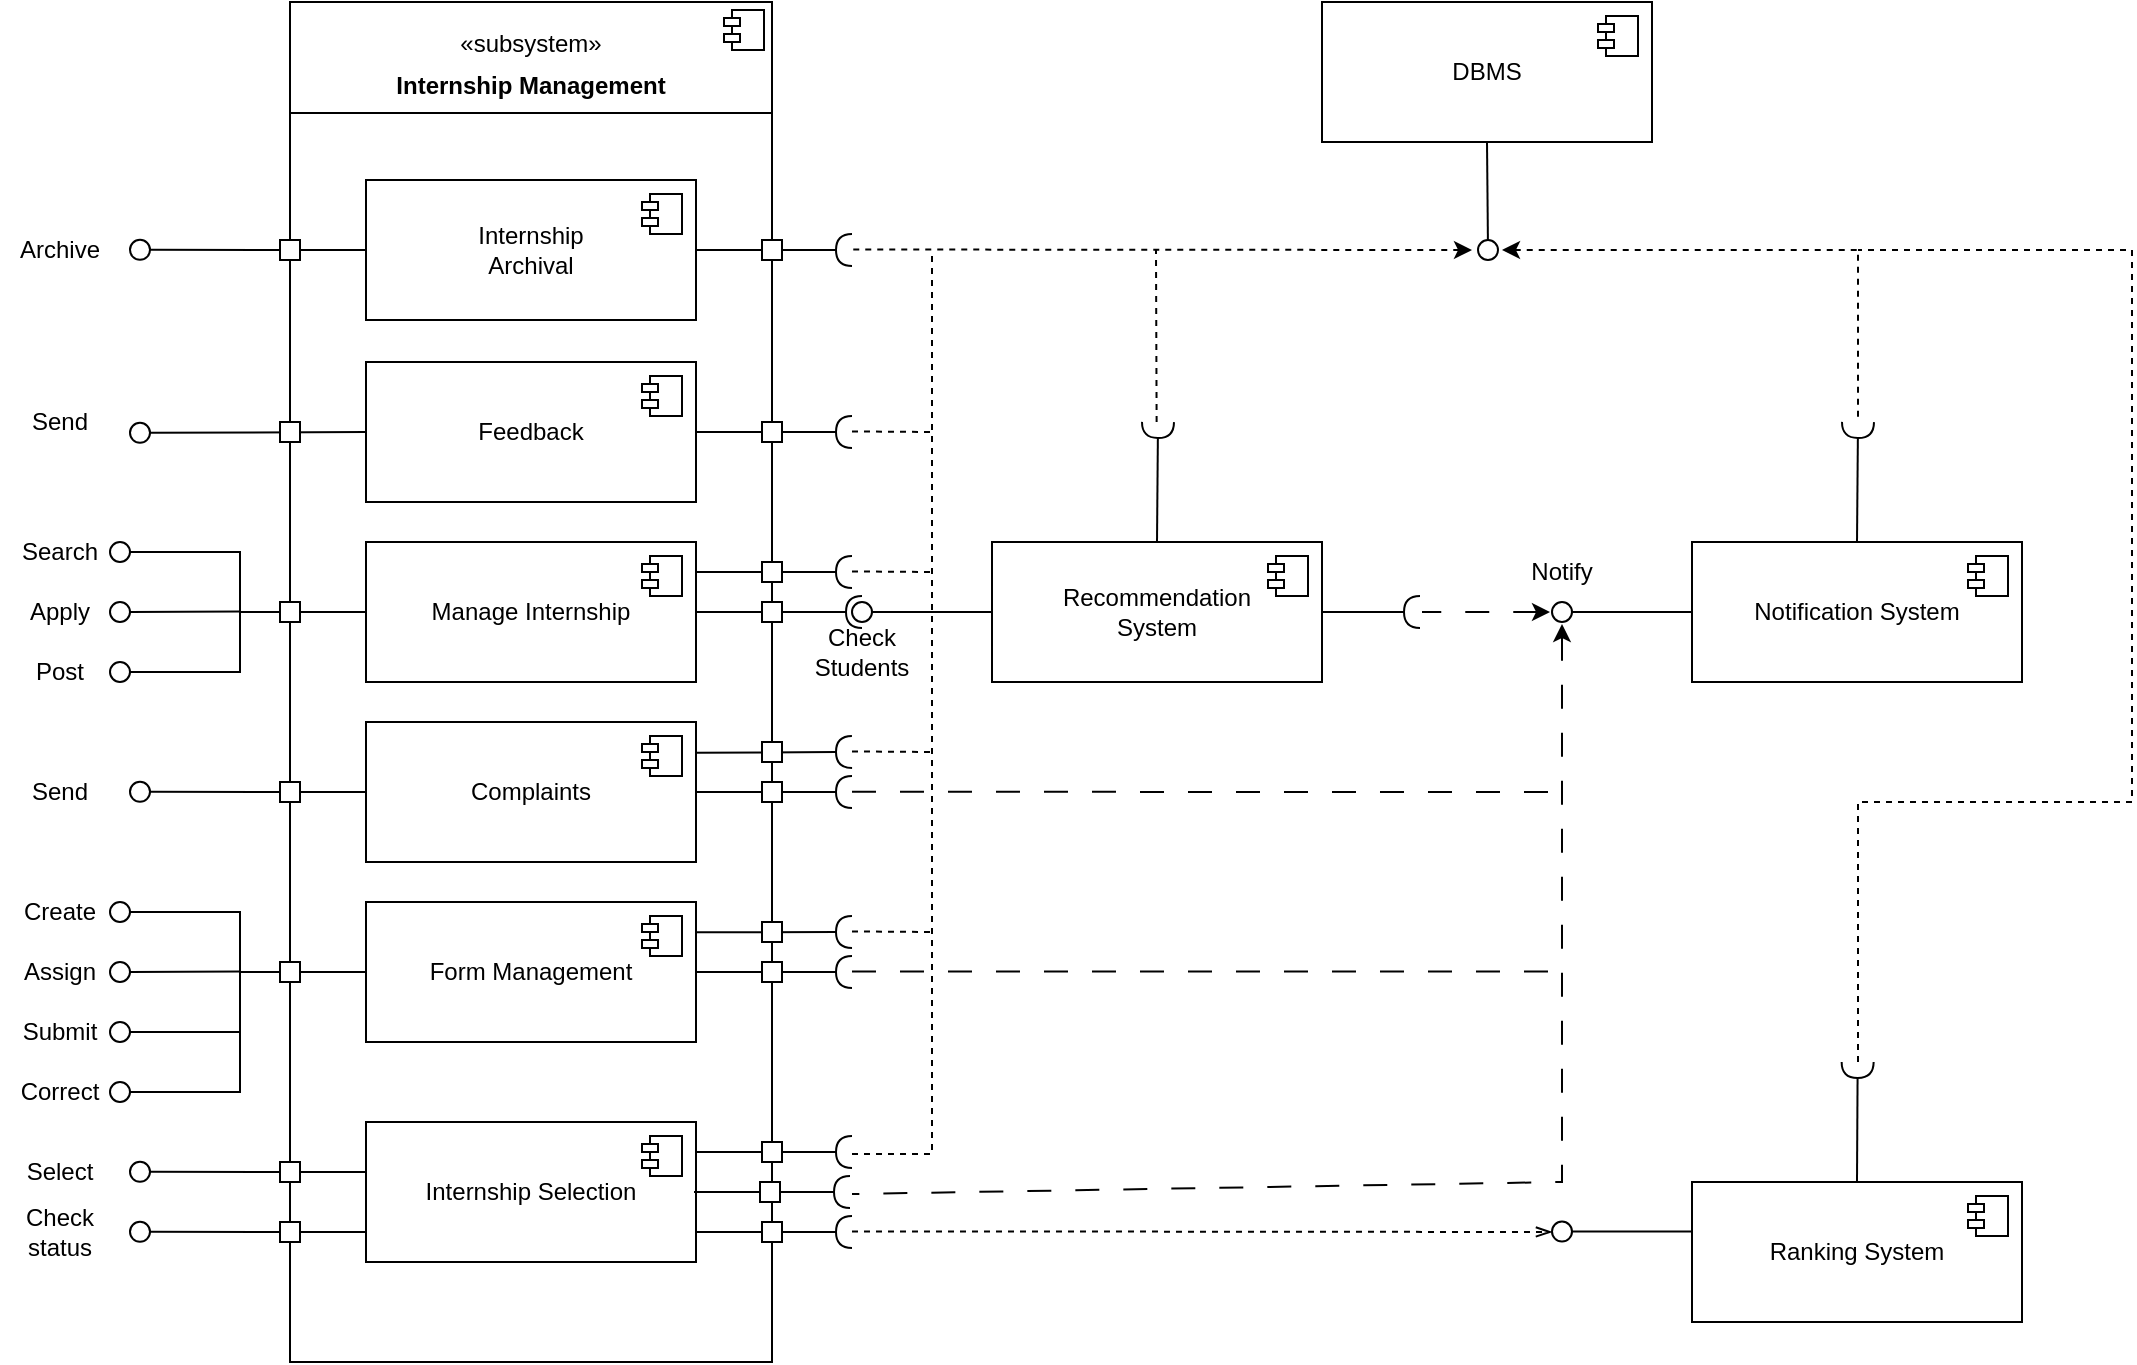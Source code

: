 <mxfile version="25.0.1">
  <diagram name="Page-1" id="SS5mV2IwoxL2u9Kzt-ll">
    <mxGraphModel dx="2504" dy="731" grid="1" gridSize="10" guides="1" tooltips="1" connect="1" arrows="1" fold="1" page="1" pageScale="1" pageWidth="850" pageHeight="1100" math="0" shadow="0">
      <root>
        <mxCell id="0" />
        <mxCell id="1" parent="0" />
        <mxCell id="YhtlrrU2tXOkQpEivEPp-15" value="&lt;div&gt;&lt;br&gt;&lt;/div&gt;&lt;div align=&quot;center&quot;&gt;«subsystem»&lt;/div&gt;&lt;p style=&quot;margin:0px;margin-top:6px;text-align:center;&quot;&gt;&lt;b&gt;Internship Management&lt;br&gt;&lt;/b&gt;&lt;/p&gt;&lt;hr size=&quot;1&quot; style=&quot;border-style:solid;&quot;&gt;&lt;p style=&quot;margin:0px;margin-left:8px;&quot;&gt;&lt;br&gt;&lt;/p&gt;" style="align=left;overflow=fill;html=1;dropTarget=0;whiteSpace=wrap;rounded=0;" parent="1" vertex="1">
          <mxGeometry x="-641" y="280" width="241" height="680" as="geometry" />
        </mxCell>
        <mxCell id="YhtlrrU2tXOkQpEivEPp-16" value="" style="shape=component;jettyWidth=8;jettyHeight=4;rounded=0;" parent="YhtlrrU2tXOkQpEivEPp-15" vertex="1">
          <mxGeometry x="1" width="20" height="20" relative="1" as="geometry">
            <mxPoint x="-24" y="4" as="offset" />
          </mxGeometry>
        </mxCell>
        <mxCell id="YhtlrrU2tXOkQpEivEPp-17" value="Manage Internship" style="html=1;dropTarget=0;whiteSpace=wrap;rounded=0;" parent="1" vertex="1">
          <mxGeometry x="-603" y="550" width="165" height="70" as="geometry" />
        </mxCell>
        <mxCell id="YhtlrrU2tXOkQpEivEPp-18" value="" style="shape=module;jettyWidth=8;jettyHeight=4;rounded=0;" parent="YhtlrrU2tXOkQpEivEPp-17" vertex="1">
          <mxGeometry x="1" width="20" height="20" relative="1" as="geometry">
            <mxPoint x="-27" y="7" as="offset" />
          </mxGeometry>
        </mxCell>
        <mxCell id="YhtlrrU2tXOkQpEivEPp-19" value="&lt;div&gt;Internship&lt;/div&gt;&lt;div&gt;Archival&lt;/div&gt;" style="html=1;dropTarget=0;whiteSpace=wrap;rounded=0;" parent="1" vertex="1">
          <mxGeometry x="-603" y="369" width="165" height="70" as="geometry" />
        </mxCell>
        <mxCell id="YhtlrrU2tXOkQpEivEPp-20" value="" style="shape=module;jettyWidth=8;jettyHeight=4;rounded=0;" parent="YhtlrrU2tXOkQpEivEPp-19" vertex="1">
          <mxGeometry x="1" width="20" height="20" relative="1" as="geometry">
            <mxPoint x="-27" y="7" as="offset" />
          </mxGeometry>
        </mxCell>
        <mxCell id="YhtlrrU2tXOkQpEivEPp-21" value="&lt;div&gt;Recommendation&lt;/div&gt;&lt;div&gt;System&lt;br&gt;&lt;/div&gt;" style="html=1;dropTarget=0;whiteSpace=wrap;rounded=0;" parent="1" vertex="1">
          <mxGeometry x="-290" y="550" width="165" height="70" as="geometry" />
        </mxCell>
        <mxCell id="YhtlrrU2tXOkQpEivEPp-22" value="" style="shape=module;jettyWidth=8;jettyHeight=4;rounded=0;" parent="YhtlrrU2tXOkQpEivEPp-21" vertex="1">
          <mxGeometry x="1" width="20" height="20" relative="1" as="geometry">
            <mxPoint x="-27" y="7" as="offset" />
          </mxGeometry>
        </mxCell>
        <mxCell id="YhtlrrU2tXOkQpEivEPp-32" value="Archive" style="text;html=1;align=center;verticalAlign=middle;whiteSpace=wrap;rounded=0;" parent="1" vertex="1">
          <mxGeometry x="-786" y="389" width="60" height="30" as="geometry" />
        </mxCell>
        <mxCell id="YhtlrrU2tXOkQpEivEPp-35" value="" style="rounded=0;orthogonalLoop=1;jettySize=auto;html=1;endArrow=halfCircle;endFill=0;endSize=6;strokeWidth=1;exitX=1;exitY=0.5;exitDx=0;exitDy=0;" parent="1" source="YhtlrrU2tXOkQpEivEPp-17" target="YhtlrrU2tXOkQpEivEPp-37" edge="1">
          <mxGeometry relative="1" as="geometry">
            <mxPoint x="-256" y="776" as="sourcePoint" />
          </mxGeometry>
        </mxCell>
        <mxCell id="YhtlrrU2tXOkQpEivEPp-36" value="" style="rounded=0;orthogonalLoop=1;jettySize=auto;html=1;endArrow=oval;endFill=0;sourcePerimeterSpacing=0;targetPerimeterSpacing=0;endSize=10;exitX=0;exitY=0.5;exitDx=0;exitDy=0;" parent="1" source="YhtlrrU2tXOkQpEivEPp-21" target="YhtlrrU2tXOkQpEivEPp-37" edge="1">
          <mxGeometry relative="1" as="geometry">
            <mxPoint x="-296" y="776" as="sourcePoint" />
          </mxGeometry>
        </mxCell>
        <mxCell id="YhtlrrU2tXOkQpEivEPp-37" value="" style="ellipse;whiteSpace=wrap;html=1;align=center;aspect=fixed;fillColor=none;strokeColor=none;resizable=0;perimeter=centerPerimeter;rotatable=0;allowArrows=0;points=[];outlineConnect=1;rounded=0;" parent="1" vertex="1">
          <mxGeometry x="-360" y="580" width="10" height="10" as="geometry" />
        </mxCell>
        <mxCell id="YhtlrrU2tXOkQpEivEPp-38" value="Check Students" style="text;html=1;align=center;verticalAlign=middle;whiteSpace=wrap;rounded=0;" parent="1" vertex="1">
          <mxGeometry x="-385" y="590" width="60" height="30" as="geometry" />
        </mxCell>
        <mxCell id="YhtlrrU2tXOkQpEivEPp-39" value="Notification System" style="html=1;dropTarget=0;whiteSpace=wrap;rounded=0;" parent="1" vertex="1">
          <mxGeometry x="60" y="550" width="165" height="70" as="geometry" />
        </mxCell>
        <mxCell id="YhtlrrU2tXOkQpEivEPp-40" value="" style="shape=module;jettyWidth=8;jettyHeight=4;rounded=0;" parent="YhtlrrU2tXOkQpEivEPp-39" vertex="1">
          <mxGeometry x="1" width="20" height="20" relative="1" as="geometry">
            <mxPoint x="-27" y="7" as="offset" />
          </mxGeometry>
        </mxCell>
        <mxCell id="YhtlrrU2tXOkQpEivEPp-42" value="" style="rounded=0;orthogonalLoop=1;jettySize=auto;html=1;endArrow=oval;endFill=0;sourcePerimeterSpacing=0;targetPerimeterSpacing=0;endSize=10;exitX=0;exitY=0.5;exitDx=0;exitDy=0;" parent="1" source="YhtlrrU2tXOkQpEivEPp-39" target="YhtlrrU2tXOkQpEivEPp-43" edge="1">
          <mxGeometry relative="1" as="geometry">
            <mxPoint x="-60" y="429" as="sourcePoint" />
          </mxGeometry>
        </mxCell>
        <mxCell id="YhtlrrU2tXOkQpEivEPp-43" value="" style="ellipse;whiteSpace=wrap;html=1;align=center;aspect=fixed;fillColor=none;strokeColor=none;resizable=0;perimeter=centerPerimeter;rotatable=0;allowArrows=0;points=[];outlineConnect=1;rounded=0;" parent="1" vertex="1">
          <mxGeometry x="-10" y="580" width="10" height="10" as="geometry" />
        </mxCell>
        <mxCell id="YhtlrrU2tXOkQpEivEPp-44" value="&lt;div&gt;Notify&lt;/div&gt;" style="text;html=1;align=center;verticalAlign=middle;whiteSpace=wrap;rounded=0;" parent="1" vertex="1">
          <mxGeometry x="-35" y="550" width="60" height="30" as="geometry" />
        </mxCell>
        <mxCell id="YhtlrrU2tXOkQpEivEPp-45" value="Feedback" style="html=1;dropTarget=0;whiteSpace=wrap;rounded=0;" parent="1" vertex="1">
          <mxGeometry x="-603" y="460" width="165" height="70" as="geometry" />
        </mxCell>
        <mxCell id="YhtlrrU2tXOkQpEivEPp-46" value="" style="shape=module;jettyWidth=8;jettyHeight=4;rounded=0;" parent="YhtlrrU2tXOkQpEivEPp-45" vertex="1">
          <mxGeometry x="1" width="20" height="20" relative="1" as="geometry">
            <mxPoint x="-27" y="7" as="offset" />
          </mxGeometry>
        </mxCell>
        <mxCell id="YhtlrrU2tXOkQpEivEPp-47" value="Complaints" style="html=1;dropTarget=0;whiteSpace=wrap;rounded=0;" parent="1" vertex="1">
          <mxGeometry x="-603" y="640" width="165" height="70" as="geometry" />
        </mxCell>
        <mxCell id="YhtlrrU2tXOkQpEivEPp-48" value="" style="shape=module;jettyWidth=8;jettyHeight=4;rounded=0;" parent="YhtlrrU2tXOkQpEivEPp-47" vertex="1">
          <mxGeometry x="1" width="20" height="20" relative="1" as="geometry">
            <mxPoint x="-27" y="7" as="offset" />
          </mxGeometry>
        </mxCell>
        <mxCell id="YhtlrrU2tXOkQpEivEPp-51" value="Send" style="text;html=1;align=center;verticalAlign=middle;whiteSpace=wrap;rounded=0;" parent="1" vertex="1">
          <mxGeometry x="-786" y="475" width="60" height="30" as="geometry" />
        </mxCell>
        <mxCell id="YhtlrrU2tXOkQpEivEPp-52" value="&lt;div&gt;Send&lt;/div&gt;" style="text;html=1;align=center;verticalAlign=middle;whiteSpace=wrap;rounded=0;" parent="1" vertex="1">
          <mxGeometry x="-786" y="660" width="60" height="30" as="geometry" />
        </mxCell>
        <mxCell id="Fmgvw0RsWUHVvqzPKGO3-6" value="" style="rounded=0;orthogonalLoop=1;jettySize=auto;html=1;endArrow=oval;endFill=0;sourcePerimeterSpacing=0;targetPerimeterSpacing=0;endSize=10;exitX=0;exitY=0.5;exitDx=0;exitDy=0;" parent="1" source="YhtlrrU2tXOkQpEivEPp-19" edge="1">
          <mxGeometry relative="1" as="geometry">
            <mxPoint x="-611" y="403.5" as="sourcePoint" />
            <mxPoint x="-716" y="403.92" as="targetPoint" />
          </mxGeometry>
        </mxCell>
        <mxCell id="Fmgvw0RsWUHVvqzPKGO3-7" value="" style="rounded=0;orthogonalLoop=1;jettySize=auto;html=1;endArrow=oval;endFill=0;sourcePerimeterSpacing=0;targetPerimeterSpacing=0;endSize=10;exitX=0;exitY=0.5;exitDx=0;exitDy=0;" parent="1" source="YhtlrrU2tXOkQpEivEPp-45" edge="1">
          <mxGeometry relative="1" as="geometry">
            <mxPoint x="-611" y="495" as="sourcePoint" />
            <mxPoint x="-716" y="495.42" as="targetPoint" />
          </mxGeometry>
        </mxCell>
        <mxCell id="Fmgvw0RsWUHVvqzPKGO3-8" value="" style="rounded=0;orthogonalLoop=1;jettySize=auto;html=1;endArrow=oval;endFill=0;sourcePerimeterSpacing=0;targetPerimeterSpacing=0;endSize=10;exitX=0;exitY=0.5;exitDx=0;exitDy=0;" parent="1" source="YhtlrrU2tXOkQpEivEPp-47" edge="1">
          <mxGeometry relative="1" as="geometry">
            <mxPoint x="-611" y="674.5" as="sourcePoint" />
            <mxPoint x="-716" y="674.92" as="targetPoint" />
          </mxGeometry>
        </mxCell>
        <mxCell id="Fmgvw0RsWUHVvqzPKGO3-11" value="" style="whiteSpace=wrap;html=1;aspect=fixed;rounded=0;" parent="1" vertex="1">
          <mxGeometry x="-646" y="399" width="10" height="10" as="geometry" />
        </mxCell>
        <mxCell id="Fmgvw0RsWUHVvqzPKGO3-12" value="" style="whiteSpace=wrap;html=1;aspect=fixed;rounded=0;" parent="1" vertex="1">
          <mxGeometry x="-646" y="490" width="10" height="10" as="geometry" />
        </mxCell>
        <mxCell id="Fmgvw0RsWUHVvqzPKGO3-13" value="" style="whiteSpace=wrap;html=1;aspect=fixed;rounded=0;" parent="1" vertex="1">
          <mxGeometry x="-646" y="670" width="10" height="10" as="geometry" />
        </mxCell>
        <mxCell id="Fmgvw0RsWUHVvqzPKGO3-16" value="&lt;div&gt;Form Management&lt;/div&gt;" style="html=1;dropTarget=0;whiteSpace=wrap;rounded=0;" parent="1" vertex="1">
          <mxGeometry x="-603" y="730" width="165" height="70" as="geometry" />
        </mxCell>
        <mxCell id="Fmgvw0RsWUHVvqzPKGO3-17" value="" style="shape=module;jettyWidth=8;jettyHeight=4;rounded=0;" parent="Fmgvw0RsWUHVvqzPKGO3-16" vertex="1">
          <mxGeometry x="1" width="20" height="20" relative="1" as="geometry">
            <mxPoint x="-27" y="7" as="offset" />
          </mxGeometry>
        </mxCell>
        <mxCell id="Fmgvw0RsWUHVvqzPKGO3-18" value="Create" style="text;html=1;align=center;verticalAlign=middle;whiteSpace=wrap;rounded=0;" parent="1" vertex="1">
          <mxGeometry x="-786" y="720" width="60" height="30" as="geometry" />
        </mxCell>
        <mxCell id="Fmgvw0RsWUHVvqzPKGO3-19" value="" style="rounded=0;orthogonalLoop=1;jettySize=auto;html=1;endArrow=oval;endFill=0;sourcePerimeterSpacing=0;targetPerimeterSpacing=0;endSize=10;strokeColor=default;flowAnimation=0;snapToPoint=0;anchorPointDirection=1;fixDash=0;noJump=0;ignoreEdge=0;jumpStyle=none;entryX=1;entryY=0.5;entryDx=0;entryDy=0;" parent="1" target="Fmgvw0RsWUHVvqzPKGO3-18" edge="1">
          <mxGeometry relative="1" as="geometry">
            <mxPoint x="-666" y="765" as="sourcePoint" />
            <mxPoint x="-716" y="739.92" as="targetPoint" />
            <Array as="points">
              <mxPoint x="-666" y="735" />
            </Array>
          </mxGeometry>
        </mxCell>
        <mxCell id="Fmgvw0RsWUHVvqzPKGO3-31" value="Assign" style="text;html=1;align=center;verticalAlign=middle;whiteSpace=wrap;rounded=0;" parent="1" vertex="1">
          <mxGeometry x="-786" y="750" width="60" height="30" as="geometry" />
        </mxCell>
        <mxCell id="Fmgvw0RsWUHVvqzPKGO3-32" value="" style="rounded=0;orthogonalLoop=1;jettySize=auto;html=1;endArrow=oval;endFill=0;sourcePerimeterSpacing=0;targetPerimeterSpacing=0;endSize=10;exitX=0;exitY=0.5;exitDx=0;exitDy=0;entryX=1;entryY=0.5;entryDx=0;entryDy=0;" parent="1" target="Fmgvw0RsWUHVvqzPKGO3-31" edge="1">
          <mxGeometry relative="1" as="geometry">
            <mxPoint x="-666" y="764.79" as="sourcePoint" />
            <mxPoint x="-716" y="790" as="targetPoint" />
          </mxGeometry>
        </mxCell>
        <mxCell id="Fmgvw0RsWUHVvqzPKGO3-34" value="" style="rounded=0;orthogonalLoop=1;jettySize=auto;html=1;endArrow=halfCircle;endFill=0;endSize=6;strokeWidth=1;fontSize=12;curved=1;exitX=1;exitY=0.5;exitDx=0;exitDy=0;" parent="1" source="YhtlrrU2tXOkQpEivEPp-21" edge="1">
          <mxGeometry relative="1" as="geometry">
            <mxPoint x="-116" y="469" as="sourcePoint" />
            <mxPoint x="-76" y="585" as="targetPoint" />
          </mxGeometry>
        </mxCell>
        <mxCell id="Fmgvw0RsWUHVvqzPKGO3-36" value="" style="rounded=0;orthogonalLoop=1;jettySize=auto;html=1;endArrow=halfCircle;endFill=0;endSize=6;strokeWidth=1;fontSize=12;curved=1;exitX=1;exitY=0.5;exitDx=0;exitDy=0;" parent="1" source="YhtlrrU2tXOkQpEivEPp-47" edge="1">
          <mxGeometry relative="1" as="geometry">
            <mxPoint x="-446" y="674.71" as="sourcePoint" />
            <mxPoint x="-360" y="675" as="targetPoint" />
          </mxGeometry>
        </mxCell>
        <mxCell id="Fmgvw0RsWUHVvqzPKGO3-39" value="" style="rounded=0;orthogonalLoop=1;jettySize=auto;html=1;endArrow=halfCircle;endFill=0;endSize=6;strokeWidth=1;fontSize=12;curved=1;exitX=1;exitY=0.5;exitDx=0;exitDy=0;" parent="1" source="Fmgvw0RsWUHVvqzPKGO3-16" edge="1">
          <mxGeometry relative="1" as="geometry">
            <mxPoint x="-440" y="769" as="sourcePoint" />
            <mxPoint x="-360" y="765" as="targetPoint" />
          </mxGeometry>
        </mxCell>
        <mxCell id="Fmgvw0RsWUHVvqzPKGO3-46" value="" style="endArrow=none;html=1;entryX=0;entryY=0.5;entryDx=0;entryDy=0;" parent="1" target="Fmgvw0RsWUHVvqzPKGO3-16" edge="1">
          <mxGeometry width="50" height="50" relative="1" as="geometry">
            <mxPoint x="-666" y="765" as="sourcePoint" />
            <mxPoint x="-626" y="764.86" as="targetPoint" />
          </mxGeometry>
        </mxCell>
        <mxCell id="Fmgvw0RsWUHVvqzPKGO3-20" value="" style="whiteSpace=wrap;html=1;aspect=fixed;rounded=0;" parent="1" vertex="1">
          <mxGeometry x="-646" y="760" width="10" height="10" as="geometry" />
        </mxCell>
        <mxCell id="Fmgvw0RsWUHVvqzPKGO3-47" value="Correct" style="text;html=1;align=center;verticalAlign=middle;whiteSpace=wrap;rounded=0;" parent="1" vertex="1">
          <mxGeometry x="-786" y="810" width="60" height="30" as="geometry" />
        </mxCell>
        <mxCell id="Fmgvw0RsWUHVvqzPKGO3-48" value="" style="rounded=0;orthogonalLoop=1;jettySize=auto;html=1;endArrow=oval;endFill=0;sourcePerimeterSpacing=0;targetPerimeterSpacing=0;endSize=10;entryX=1;entryY=0.5;entryDx=0;entryDy=0;" parent="1" target="Fmgvw0RsWUHVvqzPKGO3-47" edge="1">
          <mxGeometry relative="1" as="geometry">
            <mxPoint x="-666" y="765" as="sourcePoint" />
            <mxPoint x="-726" y="800" as="targetPoint" />
            <Array as="points">
              <mxPoint x="-666" y="825" />
            </Array>
          </mxGeometry>
        </mxCell>
        <mxCell id="Fmgvw0RsWUHVvqzPKGO3-49" value="Submit" style="text;html=1;align=center;verticalAlign=middle;whiteSpace=wrap;rounded=0;" parent="1" vertex="1">
          <mxGeometry x="-786" y="780" width="60" height="30" as="geometry" />
        </mxCell>
        <mxCell id="Fmgvw0RsWUHVvqzPKGO3-50" value="" style="rounded=0;orthogonalLoop=1;jettySize=auto;html=1;endArrow=oval;endFill=0;sourcePerimeterSpacing=0;targetPerimeterSpacing=0;endSize=10;entryX=1;entryY=0.5;entryDx=0;entryDy=0;" parent="1" target="Fmgvw0RsWUHVvqzPKGO3-49" edge="1">
          <mxGeometry relative="1" as="geometry">
            <mxPoint x="-666" y="765" as="sourcePoint" />
            <mxPoint x="-726" y="790" as="targetPoint" />
            <Array as="points">
              <mxPoint x="-666" y="795" />
            </Array>
          </mxGeometry>
        </mxCell>
        <mxCell id="Fmgvw0RsWUHVvqzPKGO3-60" value="" style="endArrow=none;dashed=1;html=1;strokeColor=default;startArrow=classic;startFill=1;dashPattern=12 12;strokeWidth=1;" parent="1" edge="1">
          <mxGeometry width="50" height="50" relative="1" as="geometry">
            <mxPoint x="-11" y="585" as="sourcePoint" />
            <mxPoint x="-75" y="585" as="targetPoint" />
          </mxGeometry>
        </mxCell>
        <mxCell id="Fmgvw0RsWUHVvqzPKGO3-61" value="" style="endArrow=none;dashed=1;html=1;strokeColor=default;startArrow=classic;startFill=1;rounded=0;curved=0;dashPattern=12 12;strokeWidth=1;" parent="1" edge="1">
          <mxGeometry width="50" height="50" relative="1" as="geometry">
            <mxPoint x="-5" y="591" as="sourcePoint" />
            <mxPoint x="-360" y="876" as="targetPoint" />
            <Array as="points">
              <mxPoint x="-5" y="870" />
            </Array>
          </mxGeometry>
        </mxCell>
        <mxCell id="Fmgvw0RsWUHVvqzPKGO3-62" value="" style="endArrow=none;dashed=1;html=1;dashPattern=12 12;strokeWidth=1;" parent="1" edge="1">
          <mxGeometry width="50" height="50" relative="1" as="geometry">
            <mxPoint x="-360" y="674.9" as="sourcePoint" />
            <mxPoint x="-5" y="675" as="targetPoint" />
          </mxGeometry>
        </mxCell>
        <mxCell id="Fmgvw0RsWUHVvqzPKGO3-63" value="&lt;div&gt;DBMS&lt;/div&gt;" style="html=1;dropTarget=0;whiteSpace=wrap;rounded=0;" parent="1" vertex="1">
          <mxGeometry x="-125" y="280" width="165" height="70" as="geometry" />
        </mxCell>
        <mxCell id="Fmgvw0RsWUHVvqzPKGO3-64" value="" style="shape=module;jettyWidth=8;jettyHeight=4;rounded=0;" parent="Fmgvw0RsWUHVvqzPKGO3-63" vertex="1">
          <mxGeometry x="1" width="20" height="20" relative="1" as="geometry">
            <mxPoint x="-27" y="7" as="offset" />
          </mxGeometry>
        </mxCell>
        <mxCell id="Fmgvw0RsWUHVvqzPKGO3-65" value="" style="whiteSpace=wrap;html=1;aspect=fixed;rounded=0;" parent="1" vertex="1">
          <mxGeometry x="-405" y="670" width="10" height="10" as="geometry" />
        </mxCell>
        <mxCell id="Fmgvw0RsWUHVvqzPKGO3-66" value="" style="whiteSpace=wrap;html=1;aspect=fixed;rounded=0;" parent="1" vertex="1">
          <mxGeometry x="-405" y="760" width="10" height="10" as="geometry" />
        </mxCell>
        <mxCell id="Fmgvw0RsWUHVvqzPKGO3-67" value="" style="whiteSpace=wrap;html=1;aspect=fixed;rounded=0;" parent="1" vertex="1">
          <mxGeometry x="-405" y="580" width="10" height="10" as="geometry" />
        </mxCell>
        <mxCell id="Fmgvw0RsWUHVvqzPKGO3-69" value="" style="rounded=0;orthogonalLoop=1;jettySize=auto;html=1;endArrow=halfCircle;endFill=0;endSize=6;strokeWidth=1;fontSize=12;curved=1;exitX=1;exitY=0.5;exitDx=0;exitDy=0;" parent="1" source="YhtlrrU2tXOkQpEivEPp-45" edge="1">
          <mxGeometry relative="1" as="geometry">
            <mxPoint x="-438" y="495" as="sourcePoint" />
            <mxPoint x="-360" y="495" as="targetPoint" />
          </mxGeometry>
        </mxCell>
        <mxCell id="Fmgvw0RsWUHVvqzPKGO3-70" value="" style="whiteSpace=wrap;html=1;aspect=fixed;rounded=0;" parent="1" vertex="1">
          <mxGeometry x="-405" y="490" width="10" height="10" as="geometry" />
        </mxCell>
        <mxCell id="Fmgvw0RsWUHVvqzPKGO3-72" value="" style="rounded=0;orthogonalLoop=1;jettySize=auto;html=1;endArrow=halfCircle;endFill=0;endSize=6;strokeWidth=1;fontSize=12;curved=1;exitX=1;exitY=0.5;exitDx=0;exitDy=0;" parent="1" source="YhtlrrU2tXOkQpEivEPp-19" edge="1">
          <mxGeometry relative="1" as="geometry">
            <mxPoint x="-438" y="404" as="sourcePoint" />
            <mxPoint x="-360" y="404" as="targetPoint" />
          </mxGeometry>
        </mxCell>
        <mxCell id="Fmgvw0RsWUHVvqzPKGO3-73" value="" style="whiteSpace=wrap;html=1;aspect=fixed;rounded=0;" parent="1" vertex="1">
          <mxGeometry x="-405" y="399" width="10" height="10" as="geometry" />
        </mxCell>
        <mxCell id="Fmgvw0RsWUHVvqzPKGO3-76" value="" style="rounded=0;orthogonalLoop=1;jettySize=auto;html=1;endArrow=oval;endFill=0;sourcePerimeterSpacing=0;targetPerimeterSpacing=0;endSize=10;exitX=0.5;exitY=1;exitDx=0;exitDy=0;" parent="1" source="Fmgvw0RsWUHVvqzPKGO3-63" edge="1">
          <mxGeometry relative="1" as="geometry">
            <mxPoint x="-41.5" y="354" as="sourcePoint" />
            <mxPoint x="-42" y="404" as="targetPoint" />
          </mxGeometry>
        </mxCell>
        <mxCell id="Fmgvw0RsWUHVvqzPKGO3-77" value="" style="endArrow=none;dashed=1;html=1;strokeColor=default;startArrow=classic;startFill=1;" parent="1" edge="1">
          <mxGeometry width="50" height="50" relative="1" as="geometry">
            <mxPoint x="-50" y="404" as="sourcePoint" />
            <mxPoint x="-360" y="403.76" as="targetPoint" />
          </mxGeometry>
        </mxCell>
        <mxCell id="Fmgvw0RsWUHVvqzPKGO3-80" value="" style="rounded=0;orthogonalLoop=1;jettySize=auto;html=1;endArrow=halfCircle;endFill=0;endSize=6;strokeWidth=1;fontSize=12;curved=1;exitX=1;exitY=0.22;exitDx=0;exitDy=0;exitPerimeter=0;" parent="1" source="YhtlrrU2tXOkQpEivEPp-47" edge="1">
          <mxGeometry relative="1" as="geometry">
            <mxPoint x="-438" y="655" as="sourcePoint" />
            <mxPoint x="-360" y="655" as="targetPoint" />
          </mxGeometry>
        </mxCell>
        <mxCell id="Fmgvw0RsWUHVvqzPKGO3-81" value="" style="whiteSpace=wrap;html=1;aspect=fixed;rounded=0;" parent="1" vertex="1">
          <mxGeometry x="-405" y="650" width="10" height="10" as="geometry" />
        </mxCell>
        <mxCell id="Fmgvw0RsWUHVvqzPKGO3-82" value="" style="rounded=0;orthogonalLoop=1;jettySize=auto;html=1;endArrow=halfCircle;endFill=0;endSize=6;strokeWidth=1;fontSize=12;curved=1;exitX=1.001;exitY=0.216;exitDx=0;exitDy=0;exitPerimeter=0;" parent="1" source="Fmgvw0RsWUHVvqzPKGO3-16" edge="1">
          <mxGeometry relative="1" as="geometry">
            <mxPoint x="-438" y="745" as="sourcePoint" />
            <mxPoint x="-360" y="745" as="targetPoint" />
          </mxGeometry>
        </mxCell>
        <mxCell id="Fmgvw0RsWUHVvqzPKGO3-83" value="" style="whiteSpace=wrap;html=1;aspect=fixed;rounded=0;" parent="1" vertex="1">
          <mxGeometry x="-405" y="740" width="10" height="10" as="geometry" />
        </mxCell>
        <mxCell id="Fmgvw0RsWUHVvqzPKGO3-85" value="" style="endArrow=none;dashed=1;html=1;strokeWidth=1;rounded=0;curved=0;" parent="1" edge="1">
          <mxGeometry width="50" height="50" relative="1" as="geometry">
            <mxPoint x="-360" y="856" as="sourcePoint" />
            <mxPoint x="-320" y="404" as="targetPoint" />
            <Array as="points">
              <mxPoint x="-320" y="856" />
            </Array>
          </mxGeometry>
        </mxCell>
        <mxCell id="Fmgvw0RsWUHVvqzPKGO3-86" value="" style="endArrow=none;dashed=1;html=1;" parent="1" edge="1">
          <mxGeometry width="50" height="50" relative="1" as="geometry">
            <mxPoint x="-360" y="494.71" as="sourcePoint" />
            <mxPoint x="-320" y="495" as="targetPoint" />
          </mxGeometry>
        </mxCell>
        <mxCell id="Fmgvw0RsWUHVvqzPKGO3-88" value="" style="endArrow=none;dashed=1;html=1;" parent="1" edge="1">
          <mxGeometry width="50" height="50" relative="1" as="geometry">
            <mxPoint x="-360" y="654.71" as="sourcePoint" />
            <mxPoint x="-320" y="655" as="targetPoint" />
          </mxGeometry>
        </mxCell>
        <mxCell id="Fmgvw0RsWUHVvqzPKGO3-91" value="" style="rounded=0;orthogonalLoop=1;jettySize=auto;html=1;endArrow=halfCircle;endFill=0;endSize=6;strokeWidth=1;fontSize=12;curved=1;exitX=1.001;exitY=0.215;exitDx=0;exitDy=0;exitPerimeter=0;" parent="1" source="YhtlrrU2tXOkQpEivEPp-17" edge="1">
          <mxGeometry relative="1" as="geometry">
            <mxPoint x="-438" y="565" as="sourcePoint" />
            <mxPoint x="-360" y="565" as="targetPoint" />
          </mxGeometry>
        </mxCell>
        <mxCell id="Fmgvw0RsWUHVvqzPKGO3-92" value="" style="whiteSpace=wrap;html=1;aspect=fixed;rounded=0;" parent="1" vertex="1">
          <mxGeometry x="-405" y="560" width="10" height="10" as="geometry" />
        </mxCell>
        <mxCell id="Fmgvw0RsWUHVvqzPKGO3-93" value="" style="endArrow=none;dashed=1;html=1;" parent="1" edge="1">
          <mxGeometry width="50" height="50" relative="1" as="geometry">
            <mxPoint x="-360" y="564.71" as="sourcePoint" />
            <mxPoint x="-320" y="565" as="targetPoint" />
          </mxGeometry>
        </mxCell>
        <mxCell id="Fmgvw0RsWUHVvqzPKGO3-94" value="" style="rounded=0;orthogonalLoop=1;jettySize=auto;html=1;endArrow=halfCircle;endFill=0;endSize=6;strokeWidth=1;fontSize=12;curved=1;exitX=0.5;exitY=0;exitDx=0;exitDy=0;" parent="1" source="YhtlrrU2tXOkQpEivEPp-21" edge="1">
          <mxGeometry relative="1" as="geometry">
            <mxPoint x="-200" y="505" as="sourcePoint" />
            <mxPoint x="-207" y="490" as="targetPoint" />
          </mxGeometry>
        </mxCell>
        <mxCell id="Fmgvw0RsWUHVvqzPKGO3-95" value="" style="rounded=0;orthogonalLoop=1;jettySize=auto;html=1;endArrow=halfCircle;endFill=0;endSize=6;strokeWidth=1;fontSize=12;curved=1;exitX=0.5;exitY=0;exitDx=0;exitDy=0;" parent="1" source="YhtlrrU2tXOkQpEivEPp-39" edge="1">
          <mxGeometry relative="1" as="geometry">
            <mxPoint x="130" y="550" as="sourcePoint" />
            <mxPoint x="143" y="490" as="targetPoint" />
          </mxGeometry>
        </mxCell>
        <mxCell id="Fmgvw0RsWUHVvqzPKGO3-96" value="" style="endArrow=none;dashed=1;html=1;strokeColor=default;startArrow=classic;startFill=1;rounded=0;curved=0;" parent="1" edge="1">
          <mxGeometry width="50" height="50" relative="1" as="geometry">
            <mxPoint x="-35" y="404" as="sourcePoint" />
            <mxPoint x="143" y="490" as="targetPoint" />
            <Array as="points">
              <mxPoint x="143" y="404" />
            </Array>
          </mxGeometry>
        </mxCell>
        <mxCell id="Fmgvw0RsWUHVvqzPKGO3-97" value="" style="endArrow=none;dashed=1;html=1;" parent="1" edge="1">
          <mxGeometry width="50" height="50" relative="1" as="geometry">
            <mxPoint x="-207.69" y="490" as="sourcePoint" />
            <mxPoint x="-208" y="404" as="targetPoint" />
          </mxGeometry>
        </mxCell>
        <mxCell id="Fmgvw0RsWUHVvqzPKGO3-98" value="Ranking System" style="html=1;dropTarget=0;whiteSpace=wrap;rounded=0;" parent="1" vertex="1">
          <mxGeometry x="60" y="870" width="165" height="70" as="geometry" />
        </mxCell>
        <mxCell id="Fmgvw0RsWUHVvqzPKGO3-99" value="" style="shape=module;jettyWidth=8;jettyHeight=4;rounded=0;" parent="Fmgvw0RsWUHVvqzPKGO3-98" vertex="1">
          <mxGeometry x="1" width="20" height="20" relative="1" as="geometry">
            <mxPoint x="-27" y="7" as="offset" />
          </mxGeometry>
        </mxCell>
        <mxCell id="Fmgvw0RsWUHVvqzPKGO3-100" value="" style="rounded=0;orthogonalLoop=1;jettySize=auto;html=1;endArrow=halfCircle;endFill=0;endSize=6;strokeWidth=1;fontSize=12;curved=1;exitX=1.001;exitY=0.216;exitDx=0;exitDy=0;exitPerimeter=0;" parent="1" edge="1">
          <mxGeometry relative="1" as="geometry">
            <mxPoint x="-438" y="895" as="sourcePoint" />
            <mxPoint x="-360" y="895" as="targetPoint" />
          </mxGeometry>
        </mxCell>
        <mxCell id="Fmgvw0RsWUHVvqzPKGO3-101" value="" style="whiteSpace=wrap;html=1;aspect=fixed;rounded=0;" parent="1" vertex="1">
          <mxGeometry x="-405" y="890" width="10" height="10" as="geometry" />
        </mxCell>
        <mxCell id="Fmgvw0RsWUHVvqzPKGO3-102" value="" style="rounded=0;orthogonalLoop=1;jettySize=auto;html=1;endArrow=oval;endFill=0;sourcePerimeterSpacing=0;targetPerimeterSpacing=0;endSize=10;exitX=0;exitY=0.5;exitDx=0;exitDy=0;" parent="1" edge="1">
          <mxGeometry relative="1" as="geometry">
            <mxPoint x="60" y="894.76" as="sourcePoint" />
            <mxPoint x="-5" y="894.76" as="targetPoint" />
          </mxGeometry>
        </mxCell>
        <mxCell id="Fmgvw0RsWUHVvqzPKGO3-103" value="" style="endArrow=openThin;html=1;rounded=0;curved=0;dashed=1;endFill=0;" parent="1" edge="1">
          <mxGeometry width="50" height="50" relative="1" as="geometry">
            <mxPoint x="-360" y="894.76" as="sourcePoint" />
            <mxPoint x="-10" y="895" as="targetPoint" />
            <Array as="points">
              <mxPoint x="-260" y="894.76" />
            </Array>
          </mxGeometry>
        </mxCell>
        <mxCell id="Fmgvw0RsWUHVvqzPKGO3-104" value="" style="rounded=0;orthogonalLoop=1;jettySize=auto;html=1;endArrow=halfCircle;endFill=0;endSize=6;strokeWidth=1;fontSize=12;curved=1;exitX=0.5;exitY=0;exitDx=0;exitDy=0;" parent="1" source="Fmgvw0RsWUHVvqzPKGO3-98" edge="1">
          <mxGeometry relative="1" as="geometry">
            <mxPoint x="142.83" y="870" as="sourcePoint" />
            <mxPoint x="142.83" y="810" as="targetPoint" />
          </mxGeometry>
        </mxCell>
        <mxCell id="Fmgvw0RsWUHVvqzPKGO3-105" value="" style="endArrow=none;dashed=1;html=1;rounded=0;curved=0;" parent="1" edge="1">
          <mxGeometry width="50" height="50" relative="1" as="geometry">
            <mxPoint x="143" y="810" as="sourcePoint" />
            <mxPoint x="143" y="404" as="targetPoint" />
            <Array as="points">
              <mxPoint x="143" y="680" />
              <mxPoint x="280" y="680" />
              <mxPoint x="280" y="404" />
            </Array>
          </mxGeometry>
        </mxCell>
        <mxCell id="AF8ZXQX0w26XfIYbm0B2-11" value="Search" style="text;html=1;align=center;verticalAlign=middle;whiteSpace=wrap;rounded=0;" parent="1" vertex="1">
          <mxGeometry x="-786" y="540" width="60" height="30" as="geometry" />
        </mxCell>
        <mxCell id="AF8ZXQX0w26XfIYbm0B2-12" value="" style="rounded=0;orthogonalLoop=1;jettySize=auto;html=1;endArrow=oval;endFill=0;sourcePerimeterSpacing=0;targetPerimeterSpacing=0;endSize=10;strokeColor=default;flowAnimation=0;snapToPoint=0;anchorPointDirection=1;fixDash=0;noJump=0;ignoreEdge=0;jumpStyle=none;entryX=1;entryY=0.5;entryDx=0;entryDy=0;" parent="1" target="AF8ZXQX0w26XfIYbm0B2-11" edge="1">
          <mxGeometry relative="1" as="geometry">
            <mxPoint x="-666" y="585" as="sourcePoint" />
            <mxPoint x="-716" y="559.92" as="targetPoint" />
            <Array as="points">
              <mxPoint x="-666" y="555" />
            </Array>
          </mxGeometry>
        </mxCell>
        <mxCell id="AF8ZXQX0w26XfIYbm0B2-13" value="Apply" style="text;html=1;align=center;verticalAlign=middle;whiteSpace=wrap;rounded=0;" parent="1" vertex="1">
          <mxGeometry x="-786" y="570" width="60" height="30" as="geometry" />
        </mxCell>
        <mxCell id="AF8ZXQX0w26XfIYbm0B2-14" value="" style="rounded=0;orthogonalLoop=1;jettySize=auto;html=1;endArrow=oval;endFill=0;sourcePerimeterSpacing=0;targetPerimeterSpacing=0;endSize=10;exitX=0;exitY=0.5;exitDx=0;exitDy=0;entryX=1;entryY=0.5;entryDx=0;entryDy=0;" parent="1" target="AF8ZXQX0w26XfIYbm0B2-13" edge="1">
          <mxGeometry relative="1" as="geometry">
            <mxPoint x="-666" y="584.79" as="sourcePoint" />
            <mxPoint x="-716" y="610" as="targetPoint" />
          </mxGeometry>
        </mxCell>
        <mxCell id="AF8ZXQX0w26XfIYbm0B2-15" value="" style="endArrow=none;html=1;entryX=0;entryY=0.5;entryDx=0;entryDy=0;" parent="1" edge="1">
          <mxGeometry width="50" height="50" relative="1" as="geometry">
            <mxPoint x="-666" y="585" as="sourcePoint" />
            <mxPoint x="-603" y="585" as="targetPoint" />
          </mxGeometry>
        </mxCell>
        <mxCell id="AF8ZXQX0w26XfIYbm0B2-16" value="" style="whiteSpace=wrap;html=1;aspect=fixed;rounded=0;" parent="1" vertex="1">
          <mxGeometry x="-646" y="580" width="10" height="10" as="geometry" />
        </mxCell>
        <mxCell id="AF8ZXQX0w26XfIYbm0B2-17" value="Post" style="text;html=1;align=center;verticalAlign=middle;whiteSpace=wrap;rounded=0;" parent="1" vertex="1">
          <mxGeometry x="-786" y="600" width="60" height="30" as="geometry" />
        </mxCell>
        <mxCell id="AF8ZXQX0w26XfIYbm0B2-18" value="" style="rounded=0;orthogonalLoop=1;jettySize=auto;html=1;endArrow=oval;endFill=0;sourcePerimeterSpacing=0;targetPerimeterSpacing=0;endSize=10;entryX=1;entryY=0.5;entryDx=0;entryDy=0;" parent="1" target="AF8ZXQX0w26XfIYbm0B2-17" edge="1">
          <mxGeometry relative="1" as="geometry">
            <mxPoint x="-666" y="585" as="sourcePoint" />
            <mxPoint x="-726" y="610" as="targetPoint" />
            <Array as="points">
              <mxPoint x="-666" y="615" />
            </Array>
          </mxGeometry>
        </mxCell>
        <mxCell id="AF8ZXQX0w26XfIYbm0B2-19" value="Internship Selection" style="html=1;dropTarget=0;whiteSpace=wrap;rounded=0;" parent="1" vertex="1">
          <mxGeometry x="-603" y="840" width="165" height="70" as="geometry" />
        </mxCell>
        <mxCell id="AF8ZXQX0w26XfIYbm0B2-20" value="" style="shape=module;jettyWidth=8;jettyHeight=4;rounded=0;" parent="AF8ZXQX0w26XfIYbm0B2-19" vertex="1">
          <mxGeometry x="1" width="20" height="20" relative="1" as="geometry">
            <mxPoint x="-27" y="7" as="offset" />
          </mxGeometry>
        </mxCell>
        <mxCell id="AF8ZXQX0w26XfIYbm0B2-21" value="Select" style="text;html=1;align=center;verticalAlign=middle;whiteSpace=wrap;rounded=0;" parent="1" vertex="1">
          <mxGeometry x="-786" y="850" width="60" height="30" as="geometry" />
        </mxCell>
        <mxCell id="AF8ZXQX0w26XfIYbm0B2-22" value="" style="rounded=0;orthogonalLoop=1;jettySize=auto;html=1;endArrow=oval;endFill=0;sourcePerimeterSpacing=0;targetPerimeterSpacing=0;endSize=10;exitX=0;exitY=0.5;exitDx=0;exitDy=0;" parent="1" edge="1">
          <mxGeometry relative="1" as="geometry">
            <mxPoint x="-603" y="865" as="sourcePoint" />
            <mxPoint x="-716" y="864.92" as="targetPoint" />
          </mxGeometry>
        </mxCell>
        <mxCell id="AF8ZXQX0w26XfIYbm0B2-23" value="" style="whiteSpace=wrap;html=1;aspect=fixed;rounded=0;" parent="1" vertex="1">
          <mxGeometry x="-646" y="860" width="10" height="10" as="geometry" />
        </mxCell>
        <mxCell id="AF8ZXQX0w26XfIYbm0B2-24" value="" style="rounded=0;orthogonalLoop=1;jettySize=auto;html=1;endArrow=halfCircle;endFill=0;endSize=6;strokeWidth=1;fontSize=12;curved=1;exitX=1;exitY=0.5;exitDx=0;exitDy=0;" parent="1" edge="1">
          <mxGeometry relative="1" as="geometry">
            <mxPoint x="-438.0" y="855" as="sourcePoint" />
            <mxPoint x="-360" y="855" as="targetPoint" />
          </mxGeometry>
        </mxCell>
        <mxCell id="AF8ZXQX0w26XfIYbm0B2-25" value="" style="whiteSpace=wrap;html=1;aspect=fixed;rounded=0;" parent="1" vertex="1">
          <mxGeometry x="-405" y="850" width="10" height="10" as="geometry" />
        </mxCell>
        <mxCell id="HXOiBSEea4GatWQOTFR7-1" value="Check status" style="text;html=1;align=center;verticalAlign=middle;whiteSpace=wrap;rounded=0;" parent="1" vertex="1">
          <mxGeometry x="-786" y="880" width="60" height="30" as="geometry" />
        </mxCell>
        <mxCell id="HXOiBSEea4GatWQOTFR7-2" value="" style="rounded=0;orthogonalLoop=1;jettySize=auto;html=1;endArrow=oval;endFill=0;sourcePerimeterSpacing=0;targetPerimeterSpacing=0;endSize=10;exitX=0;exitY=0.5;exitDx=0;exitDy=0;" parent="1" edge="1">
          <mxGeometry relative="1" as="geometry">
            <mxPoint x="-603" y="895" as="sourcePoint" />
            <mxPoint x="-716" y="894.92" as="targetPoint" />
          </mxGeometry>
        </mxCell>
        <mxCell id="HXOiBSEea4GatWQOTFR7-3" value="" style="whiteSpace=wrap;html=1;aspect=fixed;rounded=0;" parent="1" vertex="1">
          <mxGeometry x="-646" y="890" width="10" height="10" as="geometry" />
        </mxCell>
        <mxCell id="8tLTuO8u-IYlbyKDc-rF-5" value="" style="rounded=0;orthogonalLoop=1;jettySize=auto;html=1;endArrow=halfCircle;endFill=0;endSize=6;strokeWidth=1;fontSize=12;curved=1;exitX=1;exitY=0.5;exitDx=0;exitDy=0;" edge="1" parent="1">
          <mxGeometry relative="1" as="geometry">
            <mxPoint x="-439.0" y="875" as="sourcePoint" />
            <mxPoint x="-361" y="875" as="targetPoint" />
          </mxGeometry>
        </mxCell>
        <mxCell id="8tLTuO8u-IYlbyKDc-rF-6" value="" style="whiteSpace=wrap;html=1;aspect=fixed;rounded=0;" vertex="1" parent="1">
          <mxGeometry x="-406" y="870" width="10" height="10" as="geometry" />
        </mxCell>
        <mxCell id="8tLTuO8u-IYlbyKDc-rF-7" value="" style="endArrow=none;dashed=1;html=1;" edge="1" parent="1">
          <mxGeometry width="50" height="50" relative="1" as="geometry">
            <mxPoint x="-360" y="744.71" as="sourcePoint" />
            <mxPoint x="-320" y="745" as="targetPoint" />
          </mxGeometry>
        </mxCell>
        <mxCell id="8tLTuO8u-IYlbyKDc-rF-8" value="" style="endArrow=none;dashed=1;html=1;dashPattern=12 12;strokeWidth=1;" edge="1" parent="1">
          <mxGeometry width="50" height="50" relative="1" as="geometry">
            <mxPoint x="-360" y="764.71" as="sourcePoint" />
            <mxPoint x="-5" y="764.81" as="targetPoint" />
          </mxGeometry>
        </mxCell>
      </root>
    </mxGraphModel>
  </diagram>
</mxfile>
